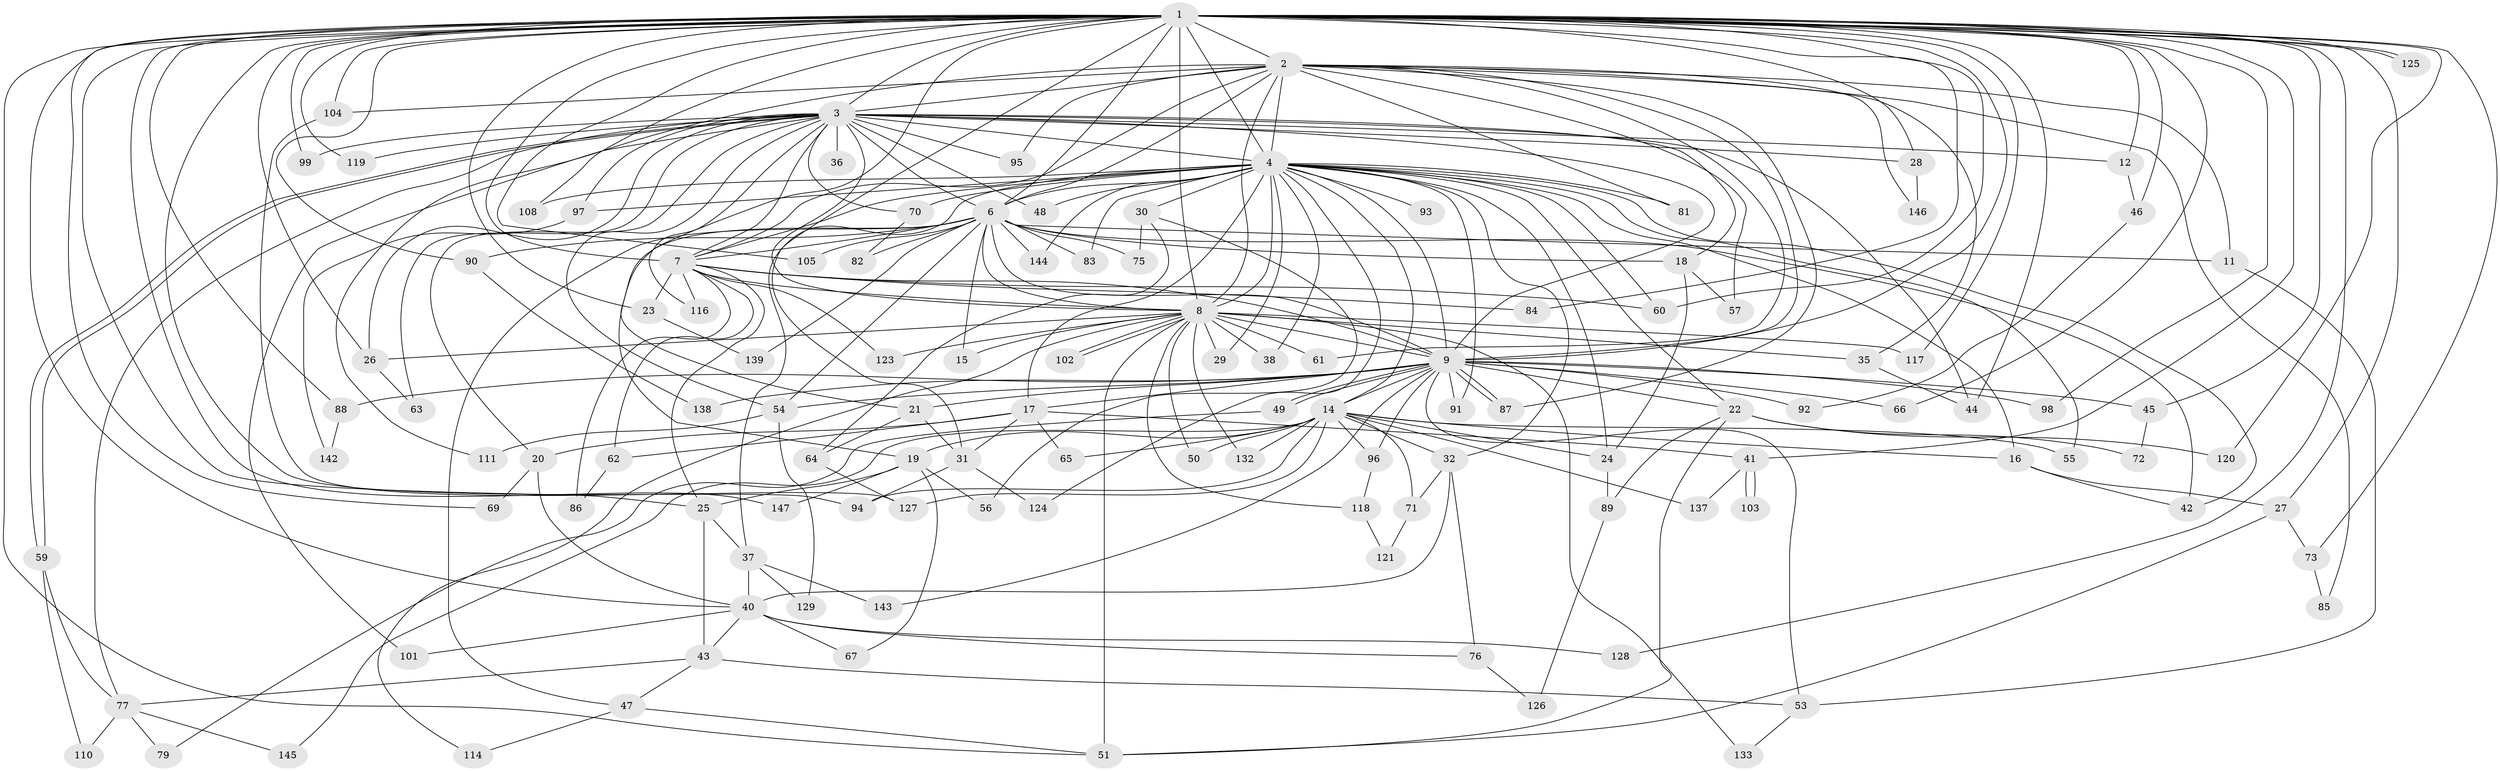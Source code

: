 // Generated by graph-tools (version 1.1) at 2025/51/02/27/25 19:51:45]
// undirected, 120 vertices, 267 edges
graph export_dot {
graph [start="1"]
  node [color=gray90,style=filled];
  1 [super="+10"];
  2 [super="+34"];
  3 [super="+13"];
  4 [super="+5"];
  6 [super="+68"];
  7 [super="+80"];
  8 [super="+33"];
  9 [super="+106"];
  11;
  12;
  14 [super="+115"];
  15;
  16;
  17 [super="+122"];
  18;
  19 [super="+109"];
  20;
  21;
  22 [super="+74"];
  23;
  24 [super="+136"];
  25;
  26 [super="+140"];
  27 [super="+130"];
  28;
  29;
  30;
  31 [super="+39"];
  32;
  35;
  36;
  37 [super="+100"];
  38;
  40 [super="+78"];
  41;
  42 [super="+52"];
  43;
  44 [super="+141"];
  45;
  46;
  47;
  48;
  49;
  50;
  51 [super="+58"];
  53 [super="+135"];
  54 [super="+107"];
  55;
  56;
  57;
  59;
  60 [super="+112"];
  61;
  62;
  63;
  64;
  65;
  66;
  67;
  69;
  70;
  71;
  72;
  73;
  75;
  76;
  77 [super="+113"];
  79;
  81;
  82;
  83;
  84;
  85;
  86;
  87 [super="+131"];
  88;
  89;
  90;
  91;
  92;
  93;
  94;
  95;
  96;
  97;
  98;
  99;
  101;
  102;
  103;
  104 [super="+134"];
  105;
  108;
  110;
  111;
  114;
  116;
  117;
  118;
  119;
  120;
  121;
  123;
  124;
  125;
  126;
  127;
  128;
  129;
  132;
  133;
  137;
  138;
  139;
  142;
  143;
  144;
  145;
  146;
  147;
  1 -- 2 [weight=2];
  1 -- 3 [weight=2];
  1 -- 4 [weight=4];
  1 -- 6 [weight=2];
  1 -- 7 [weight=2];
  1 -- 8 [weight=3];
  1 -- 9 [weight=2];
  1 -- 27;
  1 -- 28;
  1 -- 44;
  1 -- 46;
  1 -- 69;
  1 -- 73;
  1 -- 104;
  1 -- 108;
  1 -- 125;
  1 -- 125;
  1 -- 128;
  1 -- 147;
  1 -- 66;
  1 -- 12;
  1 -- 84;
  1 -- 21;
  1 -- 23;
  1 -- 88;
  1 -- 25;
  1 -- 26;
  1 -- 90;
  1 -- 94;
  1 -- 98;
  1 -- 99;
  1 -- 40;
  1 -- 41;
  1 -- 105;
  1 -- 45;
  1 -- 117;
  1 -- 119;
  1 -- 120;
  1 -- 60;
  1 -- 51;
  1 -- 31;
  2 -- 3;
  2 -- 4 [weight=2];
  2 -- 6;
  2 -- 7;
  2 -- 8 [weight=2];
  2 -- 9;
  2 -- 11;
  2 -- 57;
  2 -- 61;
  2 -- 81;
  2 -- 85;
  2 -- 95;
  2 -- 104;
  2 -- 111;
  2 -- 87;
  2 -- 35;
  2 -- 146;
  3 -- 4 [weight=2];
  3 -- 6;
  3 -- 7;
  3 -- 8 [weight=2];
  3 -- 9;
  3 -- 12;
  3 -- 26;
  3 -- 28;
  3 -- 36 [weight=2];
  3 -- 44;
  3 -- 48;
  3 -- 59;
  3 -- 59;
  3 -- 63;
  3 -- 70;
  3 -- 95;
  3 -- 97;
  3 -- 99;
  3 -- 101;
  3 -- 116;
  3 -- 119;
  3 -- 18;
  3 -- 20;
  3 -- 54;
  3 -- 77;
  4 -- 6 [weight=2];
  4 -- 7 [weight=2];
  4 -- 8 [weight=2];
  4 -- 9 [weight=2];
  4 -- 14;
  4 -- 17;
  4 -- 29;
  4 -- 42;
  4 -- 55;
  4 -- 70;
  4 -- 91;
  4 -- 97;
  4 -- 124;
  4 -- 16;
  4 -- 81;
  4 -- 144;
  4 -- 83;
  4 -- 22;
  4 -- 24;
  4 -- 93;
  4 -- 30;
  4 -- 32;
  4 -- 37;
  4 -- 38;
  4 -- 108;
  4 -- 48;
  4 -- 60;
  6 -- 7;
  6 -- 8;
  6 -- 9;
  6 -- 11;
  6 -- 15;
  6 -- 18;
  6 -- 19 [weight=2];
  6 -- 47;
  6 -- 54;
  6 -- 75;
  6 -- 82;
  6 -- 83;
  6 -- 90;
  6 -- 105;
  6 -- 139;
  6 -- 144;
  6 -- 42;
  7 -- 8;
  7 -- 9;
  7 -- 23;
  7 -- 62;
  7 -- 84;
  7 -- 86;
  7 -- 116;
  7 -- 123;
  7 -- 25;
  7 -- 60;
  8 -- 9;
  8 -- 15;
  8 -- 29;
  8 -- 35;
  8 -- 38;
  8 -- 51;
  8 -- 61;
  8 -- 102;
  8 -- 102;
  8 -- 114;
  8 -- 117;
  8 -- 123;
  8 -- 132;
  8 -- 133;
  8 -- 50;
  8 -- 118;
  8 -- 26;
  9 -- 14 [weight=2];
  9 -- 17 [weight=2];
  9 -- 21;
  9 -- 22;
  9 -- 45;
  9 -- 49;
  9 -- 49;
  9 -- 53;
  9 -- 66;
  9 -- 87;
  9 -- 87;
  9 -- 88;
  9 -- 91;
  9 -- 92;
  9 -- 96;
  9 -- 98;
  9 -- 138;
  9 -- 143;
  9 -- 54;
  11 -- 53;
  12 -- 46;
  14 -- 16;
  14 -- 19;
  14 -- 24;
  14 -- 32;
  14 -- 50;
  14 -- 55;
  14 -- 65;
  14 -- 71;
  14 -- 96;
  14 -- 127;
  14 -- 145;
  14 -- 94;
  14 -- 137;
  14 -- 132;
  16 -- 27;
  16 -- 42;
  17 -- 20;
  17 -- 31;
  17 -- 41;
  17 -- 62;
  17 -- 65;
  18 -- 57;
  18 -- 24;
  19 -- 25;
  19 -- 56;
  19 -- 67;
  19 -- 147;
  20 -- 69;
  20 -- 40;
  21 -- 31;
  21 -- 64;
  22 -- 72;
  22 -- 89;
  22 -- 120;
  22 -- 51;
  23 -- 139;
  24 -- 89;
  25 -- 37;
  25 -- 43;
  26 -- 63;
  27 -- 73;
  27 -- 51;
  28 -- 146;
  30 -- 56;
  30 -- 64;
  30 -- 75;
  31 -- 94;
  31 -- 124;
  32 -- 40;
  32 -- 71;
  32 -- 76;
  35 -- 44;
  37 -- 129;
  37 -- 40;
  37 -- 143;
  40 -- 43;
  40 -- 67;
  40 -- 76;
  40 -- 101;
  40 -- 128;
  41 -- 103;
  41 -- 103;
  41 -- 137;
  43 -- 47;
  43 -- 53;
  43 -- 77;
  45 -- 72;
  46 -- 92;
  47 -- 51;
  47 -- 114;
  49 -- 79;
  53 -- 133;
  54 -- 111;
  54 -- 129;
  59 -- 77;
  59 -- 110;
  62 -- 86;
  64 -- 127;
  70 -- 82;
  71 -- 121;
  73 -- 85;
  76 -- 126;
  77 -- 79;
  77 -- 110;
  77 -- 145;
  88 -- 142;
  89 -- 126;
  90 -- 138;
  96 -- 118;
  97 -- 142;
  104 -- 127;
  118 -- 121;
}
